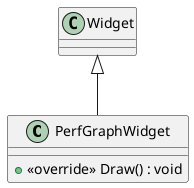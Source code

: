 @startuml
class PerfGraphWidget {
    + <<override>> Draw() : void
}
Widget <|-- PerfGraphWidget
@enduml
